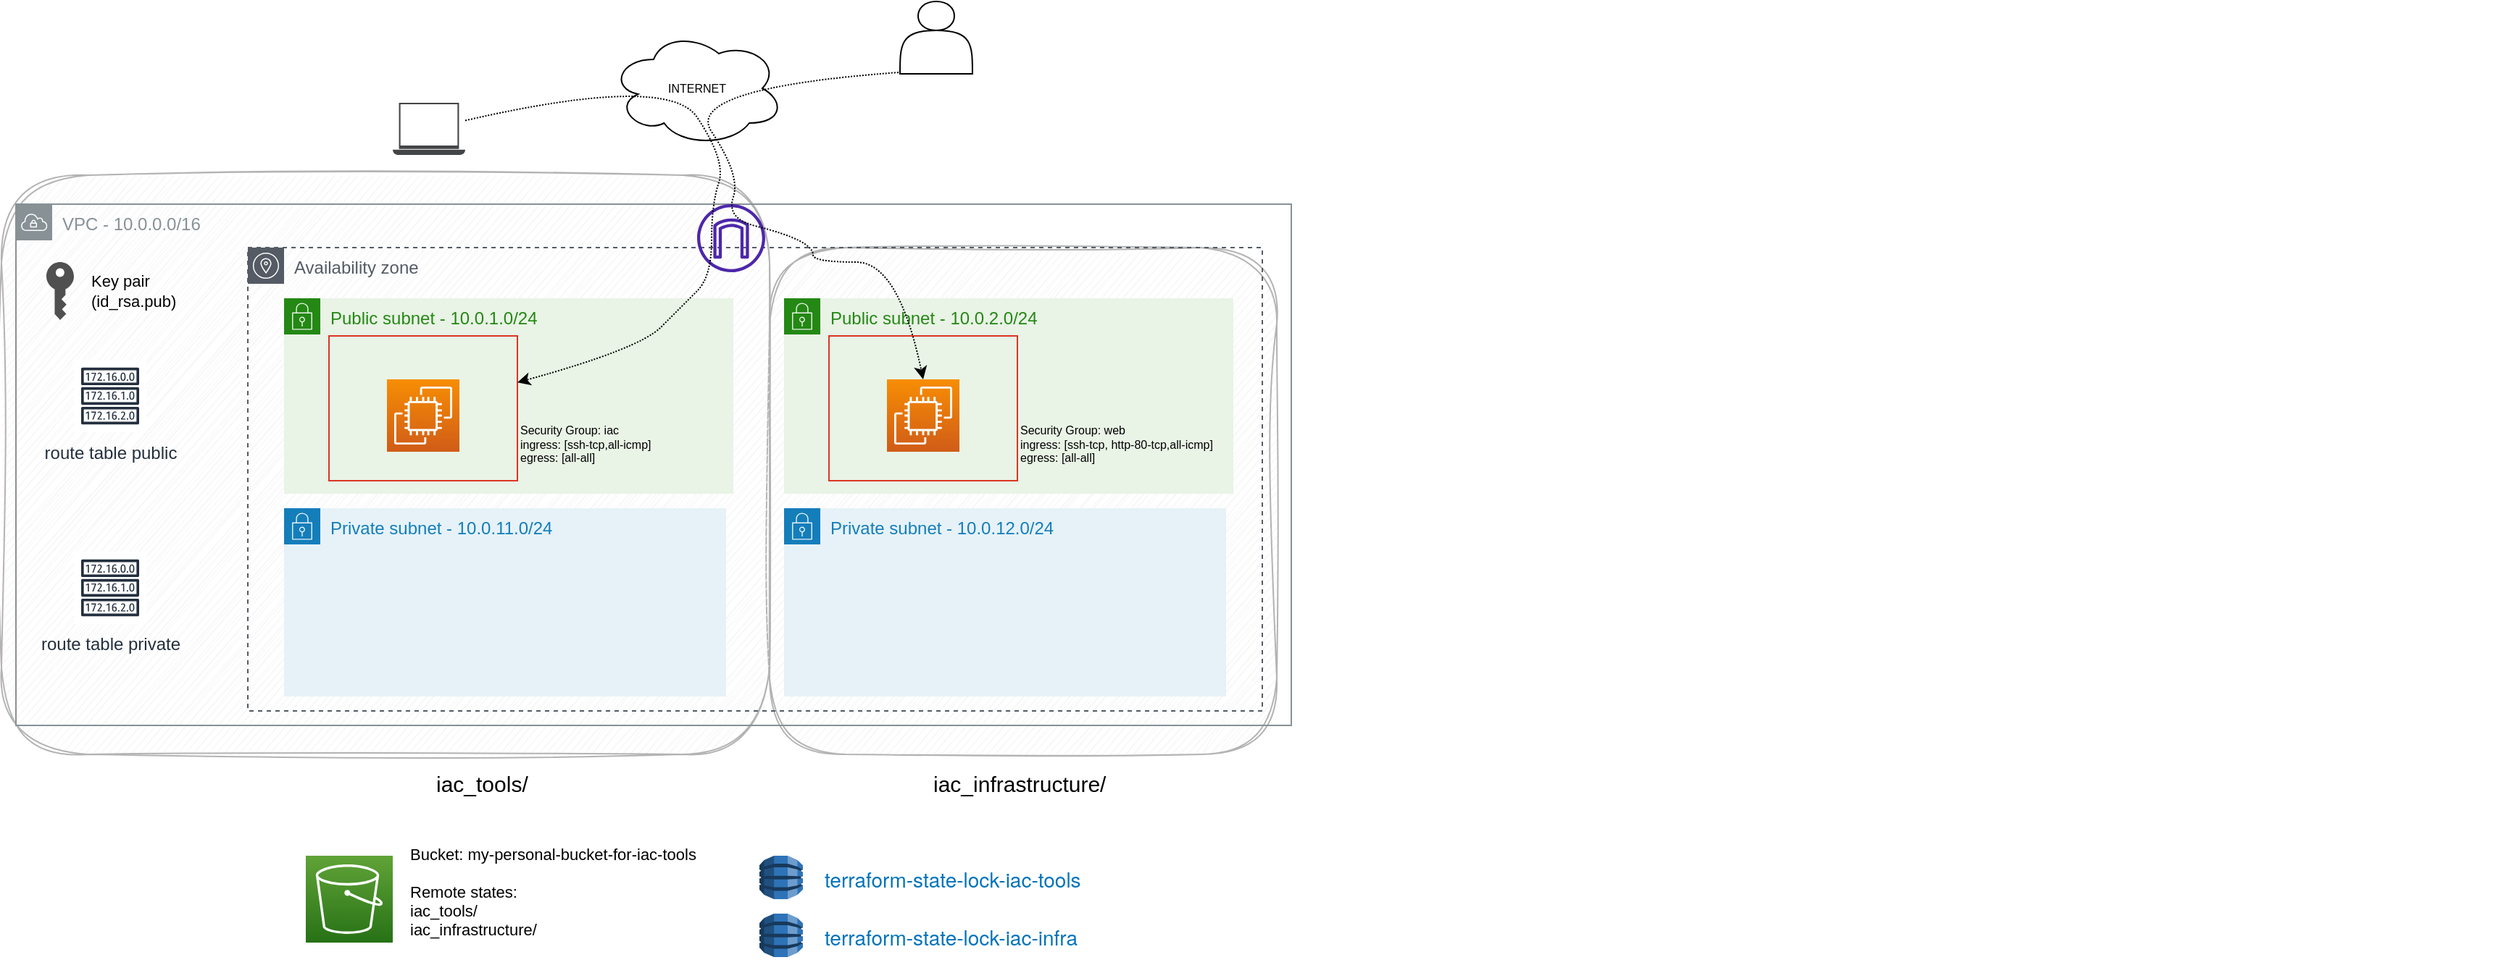 <mxfile version="20.7.4" type="github">
  <diagram id="NdXxYkdmBAYruZXfNZ1_" name="Pagina-1">
    <mxGraphModel dx="1781" dy="622" grid="1" gridSize="10" guides="1" tooltips="1" connect="1" arrows="1" fold="1" page="1" pageScale="1" pageWidth="827" pageHeight="1169" math="0" shadow="0">
      <root>
        <mxCell id="0" />
        <mxCell id="1" parent="0" />
        <mxCell id="-OdFSkEys9uMwJtU3NCh-16" value="" style="rounded=1;whiteSpace=wrap;html=1;fontSize=11;fillColor=#f5f5f5;strokeColor=#B3B3B3;fontColor=#333333;sketch=1;curveFitting=1;jiggle=2;" parent="1" vertex="1">
          <mxGeometry x="440" y="190" width="350" height="350" as="geometry" />
        </mxCell>
        <mxCell id="-OdFSkEys9uMwJtU3NCh-15" value="" style="rounded=1;whiteSpace=wrap;html=1;fontSize=11;fillColor=#f5f5f5;strokeColor=#B3B3B3;fontColor=#333333;sketch=1;curveFitting=1;jiggle=2;" parent="1" vertex="1">
          <mxGeometry x="-90" y="140" width="530" height="400" as="geometry" />
        </mxCell>
        <mxCell id="erIRMq-CCrMqLy0ukCyU-4" value="Availability zone" style="sketch=0;outlineConnect=0;gradientColor=none;html=1;whiteSpace=wrap;fontSize=12;fontStyle=0;shape=mxgraph.aws4.group;grIcon=mxgraph.aws4.group_availability_zone;strokeColor=#545B64;fillColor=none;verticalAlign=top;align=left;spacingLeft=30;fontColor=#545B64;dashed=1;" parent="1" vertex="1">
          <mxGeometry x="80" y="190" width="700" height="320" as="geometry" />
        </mxCell>
        <mxCell id="4ONOkg47qgsfn-WRxHIJ-4" value="VPC - 10.0.0.0/16" style="sketch=0;outlineConnect=0;gradientColor=none;html=1;whiteSpace=wrap;fontSize=12;fontStyle=0;shape=mxgraph.aws4.group;grIcon=mxgraph.aws4.group_vpc;strokeColor=#879196;fillColor=none;verticalAlign=top;align=left;spacingLeft=30;fontColor=#879196;dashed=0;" parent="1" vertex="1">
          <mxGeometry x="-80" y="160" width="880" height="360" as="geometry" />
        </mxCell>
        <mxCell id="4ONOkg47qgsfn-WRxHIJ-5" value="Public subnet - 10.0.1.0/24" style="points=[[0,0],[0.25,0],[0.5,0],[0.75,0],[1,0],[1,0.25],[1,0.5],[1,0.75],[1,1],[0.75,1],[0.5,1],[0.25,1],[0,1],[0,0.75],[0,0.5],[0,0.25]];outlineConnect=0;gradientColor=none;html=1;whiteSpace=wrap;fontSize=12;fontStyle=0;container=1;pointerEvents=0;collapsible=0;recursiveResize=0;shape=mxgraph.aws4.group;grIcon=mxgraph.aws4.group_security_group;grStroke=0;strokeColor=#248814;fillColor=#E9F3E6;verticalAlign=top;align=left;spacingLeft=30;fontColor=#248814;dashed=0;" parent="1" vertex="1">
          <mxGeometry x="105" y="225" width="310" height="135" as="geometry" />
        </mxCell>
        <mxCell id="4ONOkg47qgsfn-WRxHIJ-9" value="" style="fillColor=none;strokeColor=#DD3522;verticalAlign=top;fontStyle=0;fontColor=#DD3522;" parent="4ONOkg47qgsfn-WRxHIJ-5" vertex="1">
          <mxGeometry x="31" y="26" width="130" height="100" as="geometry" />
        </mxCell>
        <mxCell id="4ONOkg47qgsfn-WRxHIJ-6" value="" style="sketch=0;points=[[0,0,0],[0.25,0,0],[0.5,0,0],[0.75,0,0],[1,0,0],[0,1,0],[0.25,1,0],[0.5,1,0],[0.75,1,0],[1,1,0],[0,0.25,0],[0,0.5,0],[0,0.75,0],[1,0.25,0],[1,0.5,0],[1,0.75,0]];outlineConnect=0;fontColor=#232F3E;gradientColor=#F78E04;gradientDirection=north;fillColor=#D05C17;strokeColor=#ffffff;dashed=0;verticalLabelPosition=bottom;verticalAlign=top;align=center;html=1;fontSize=12;fontStyle=0;aspect=fixed;shape=mxgraph.aws4.resourceIcon;resIcon=mxgraph.aws4.ec2;" parent="4ONOkg47qgsfn-WRxHIJ-5" vertex="1">
          <mxGeometry x="71" y="56" width="50" height="50" as="geometry" />
        </mxCell>
        <mxCell id="4ONOkg47qgsfn-WRxHIJ-12" value="Security Group: iac&lt;br style=&quot;font-size: 8px;&quot;&gt;ingress: [ssh-tcp,all-icmp]&lt;br style=&quot;font-size: 8px;&quot;&gt;egress: [all-all]" style="text;html=1;strokeColor=none;fillColor=none;align=left;verticalAlign=middle;whiteSpace=wrap;rounded=0;fontSize=8;" parent="4ONOkg47qgsfn-WRxHIJ-5" vertex="1">
          <mxGeometry x="161" y="76" width="120" height="50" as="geometry" />
        </mxCell>
        <mxCell id="4ONOkg47qgsfn-WRxHIJ-11" value="" style="sketch=0;outlineConnect=0;fontColor=#232F3E;gradientColor=none;fillColor=#4D27AA;strokeColor=none;dashed=0;verticalLabelPosition=bottom;verticalAlign=top;align=center;html=1;fontSize=12;fontStyle=0;aspect=fixed;pointerEvents=1;shape=mxgraph.aws4.internet_gateway;" parent="1" vertex="1">
          <mxGeometry x="390" y="160" width="47" height="47" as="geometry" />
        </mxCell>
        <mxCell id="4ONOkg47qgsfn-WRxHIJ-13" value="" style="sketch=0;pointerEvents=1;shadow=0;dashed=0;html=1;strokeColor=none;fillColor=#434445;aspect=fixed;labelPosition=center;verticalLabelPosition=bottom;verticalAlign=top;align=center;outlineConnect=0;shape=mxgraph.vvd.laptop;" parent="1" vertex="1">
          <mxGeometry x="180" y="90" width="50" height="36" as="geometry" />
        </mxCell>
        <mxCell id="erIRMq-CCrMqLy0ukCyU-3" value="Private subnet - 10.0.11.0/24" style="points=[[0,0],[0.25,0],[0.5,0],[0.75,0],[1,0],[1,0.25],[1,0.5],[1,0.75],[1,1],[0.75,1],[0.5,1],[0.25,1],[0,1],[0,0.75],[0,0.5],[0,0.25]];outlineConnect=0;gradientColor=none;html=1;whiteSpace=wrap;fontSize=12;fontStyle=0;container=1;pointerEvents=0;collapsible=0;recursiveResize=0;shape=mxgraph.aws4.group;grIcon=mxgraph.aws4.group_security_group;grStroke=0;strokeColor=#147EBA;fillColor=#E6F2F8;verticalAlign=top;align=left;spacingLeft=30;fontColor=#147EBA;dashed=0;" parent="1" vertex="1">
          <mxGeometry x="105" y="370" width="305" height="130" as="geometry" />
        </mxCell>
        <mxCell id="-OdFSkEys9uMwJtU3NCh-1" value="Public subnet - 10.0.2.0/24" style="points=[[0,0],[0.25,0],[0.5,0],[0.75,0],[1,0],[1,0.25],[1,0.5],[1,0.75],[1,1],[0.75,1],[0.5,1],[0.25,1],[0,1],[0,0.75],[0,0.5],[0,0.25]];outlineConnect=0;gradientColor=none;html=1;whiteSpace=wrap;fontSize=12;fontStyle=0;container=1;pointerEvents=0;collapsible=0;recursiveResize=0;shape=mxgraph.aws4.group;grIcon=mxgraph.aws4.group_security_group;grStroke=0;strokeColor=#248814;fillColor=#E9F3E6;verticalAlign=top;align=left;spacingLeft=30;fontColor=#248814;dashed=0;" parent="1" vertex="1">
          <mxGeometry x="450" y="225" width="310" height="135" as="geometry" />
        </mxCell>
        <mxCell id="-OdFSkEys9uMwJtU3NCh-2" value="" style="fillColor=none;strokeColor=#DD3522;verticalAlign=top;fontStyle=0;fontColor=#DD3522;" parent="-OdFSkEys9uMwJtU3NCh-1" vertex="1">
          <mxGeometry x="31" y="26" width="130" height="100" as="geometry" />
        </mxCell>
        <mxCell id="-OdFSkEys9uMwJtU3NCh-3" value="" style="sketch=0;points=[[0,0,0],[0.25,0,0],[0.5,0,0],[0.75,0,0],[1,0,0],[0,1,0],[0.25,1,0],[0.5,1,0],[0.75,1,0],[1,1,0],[0,0.25,0],[0,0.5,0],[0,0.75,0],[1,0.25,0],[1,0.5,0],[1,0.75,0]];outlineConnect=0;fontColor=#232F3E;gradientColor=#F78E04;gradientDirection=north;fillColor=#D05C17;strokeColor=#ffffff;dashed=0;verticalLabelPosition=bottom;verticalAlign=top;align=center;html=1;fontSize=12;fontStyle=0;aspect=fixed;shape=mxgraph.aws4.resourceIcon;resIcon=mxgraph.aws4.ec2;" parent="-OdFSkEys9uMwJtU3NCh-1" vertex="1">
          <mxGeometry x="71" y="56" width="50" height="50" as="geometry" />
        </mxCell>
        <mxCell id="-OdFSkEys9uMwJtU3NCh-4" value="Security Group: web&lt;br style=&quot;font-size: 8px;&quot;&gt;ingress: [ssh-tcp, http-80-tcp,all-icmp]&lt;br style=&quot;font-size: 8px;&quot;&gt;egress: [all-all]" style="text;html=1;strokeColor=none;fillColor=none;align=left;verticalAlign=middle;whiteSpace=wrap;rounded=0;fontSize=8;" parent="-OdFSkEys9uMwJtU3NCh-1" vertex="1">
          <mxGeometry x="161" y="76" width="139" height="50" as="geometry" />
        </mxCell>
        <mxCell id="-OdFSkEys9uMwJtU3NCh-5" value="Private subnet - 10.0.12.0/24" style="points=[[0,0],[0.25,0],[0.5,0],[0.75,0],[1,0],[1,0.25],[1,0.5],[1,0.75],[1,1],[0.75,1],[0.5,1],[0.25,1],[0,1],[0,0.75],[0,0.5],[0,0.25]];outlineConnect=0;gradientColor=none;html=1;whiteSpace=wrap;fontSize=12;fontStyle=0;container=1;pointerEvents=0;collapsible=0;recursiveResize=0;shape=mxgraph.aws4.group;grIcon=mxgraph.aws4.group_security_group;grStroke=0;strokeColor=#147EBA;fillColor=#E6F2F8;verticalAlign=top;align=left;spacingLeft=30;fontColor=#147EBA;dashed=0;" parent="1" vertex="1">
          <mxGeometry x="450" y="370" width="305" height="130" as="geometry" />
        </mxCell>
        <mxCell id="-OdFSkEys9uMwJtU3NCh-6" value="" style="shape=actor;whiteSpace=wrap;html=1;fontSize=8;" parent="1" vertex="1">
          <mxGeometry x="530" y="20" width="50" height="50" as="geometry" />
        </mxCell>
        <mxCell id="-OdFSkEys9uMwJtU3NCh-7" value="INTERNET" style="ellipse;shape=cloud;whiteSpace=wrap;html=1;fontSize=8;" parent="1" vertex="1">
          <mxGeometry x="330" y="40" width="120" height="80" as="geometry" />
        </mxCell>
        <mxCell id="-OdFSkEys9uMwJtU3NCh-8" value="" style="curved=1;endArrow=classic;html=1;rounded=0;exitX=-0.02;exitY=0.98;exitDx=0;exitDy=0;exitPerimeter=0;entryX=0.5;entryY=0;entryDx=0;entryDy=0;entryPerimeter=0;dashed=1;dashPattern=1 1;" parent="1" source="-OdFSkEys9uMwJtU3NCh-6" target="-OdFSkEys9uMwJtU3NCh-3" edge="1">
          <mxGeometry width="50" height="50" relative="1" as="geometry">
            <mxPoint x="240" y="112.242" as="sourcePoint" />
            <mxPoint x="276" y="293.114" as="targetPoint" />
            <Array as="points">
              <mxPoint x="380" y="80" />
              <mxPoint x="420" y="140" />
              <mxPoint x="410" y="170" />
              <mxPoint x="450" y="180" />
              <mxPoint x="470" y="190" />
              <mxPoint x="470" y="200" />
              <mxPoint x="529" y="200" />
            </Array>
          </mxGeometry>
        </mxCell>
        <mxCell id="4ONOkg47qgsfn-WRxHIJ-14" value="" style="curved=1;endArrow=classic;html=1;rounded=0;dashed=1;dashPattern=1 1;" parent="1" source="4ONOkg47qgsfn-WRxHIJ-13" target="4ONOkg47qgsfn-WRxHIJ-9" edge="1">
          <mxGeometry width="50" height="50" relative="1" as="geometry">
            <mxPoint x="430" y="350" as="sourcePoint" />
            <mxPoint x="480" y="300" as="targetPoint" />
            <Array as="points">
              <mxPoint x="370" y="70" />
              <mxPoint x="410" y="130" />
              <mxPoint x="400" y="160" />
              <mxPoint x="400" y="210" />
              <mxPoint x="380" y="230" />
              <mxPoint x="350" y="260" />
            </Array>
          </mxGeometry>
        </mxCell>
        <mxCell id="-OdFSkEys9uMwJtU3NCh-9" value="" style="sketch=0;points=[[0,0,0],[0.25,0,0],[0.5,0,0],[0.75,0,0],[1,0,0],[0,1,0],[0.25,1,0],[0.5,1,0],[0.75,1,0],[1,1,0],[0,0.25,0],[0,0.5,0],[0,0.75,0],[1,0.25,0],[1,0.5,0],[1,0.75,0]];outlineConnect=0;fontColor=#232F3E;gradientColor=#60A337;gradientDirection=north;fillColor=#277116;strokeColor=#ffffff;dashed=0;verticalLabelPosition=bottom;verticalAlign=top;align=center;html=1;fontSize=12;fontStyle=0;aspect=fixed;shape=mxgraph.aws4.resourceIcon;resIcon=mxgraph.aws4.s3;" parent="1" vertex="1">
          <mxGeometry x="120" y="610" width="60" height="60" as="geometry" />
        </mxCell>
        <mxCell id="-OdFSkEys9uMwJtU3NCh-10" value="Bucket: my-personal-bucket-for-iac-tools&lt;br&gt;&lt;br&gt;Remote states:&lt;br&gt;iac_tools/&lt;br&gt;iac_infrastructure/&lt;br&gt;&lt;ol style=&quot;padding: 0px; margin: 0px; list-style: none; display: flex; align-items: center; width: 1080px; flex-wrap: wrap; caret-color: rgb(22, 25, 31); color: rgb(22, 25, 31); font-family: &amp;quot;Amazon Ember&amp;quot;, &amp;quot;Helvetica Neue&amp;quot;, Roboto, Arial, sans-serif; font-size: 14px; widows: 2;&quot; class=&quot;awsui_breadcrumb-group-list_d19fg_1dr7c_116&quot;&gt;&lt;li style=&quot;padding: 0px; display: inline-block; margin: 0px;&quot; class=&quot;awsui_item_d19fg_1dr7c_105&quot;&gt;&lt;/li&gt;&lt;li style=&quot;padding: 0px; display: inline-block; margin: 0px;&quot; class=&quot;awsui_item_d19fg_1dr7c_105&quot;&gt;&lt;div style=&quot;display: flex;&quot; class=&quot;awsui_breadcrumb_1kosq_w4ewt_97&quot;&gt;&lt;/div&gt;&lt;/li&gt;&lt;/ol&gt;" style="text;html=1;strokeColor=none;fillColor=none;align=left;verticalAlign=middle;whiteSpace=wrap;rounded=0;fontSize=11;" parent="1" vertex="1">
          <mxGeometry x="190" y="610" width="300" height="50" as="geometry" />
        </mxCell>
        <mxCell id="-OdFSkEys9uMwJtU3NCh-11" value="" style="outlineConnect=0;dashed=0;verticalLabelPosition=bottom;verticalAlign=top;align=center;html=1;shape=mxgraph.aws3.dynamo_db;fillColor=#2E73B8;gradientColor=none;fontSize=11;" parent="1" vertex="1">
          <mxGeometry x="433" y="650" width="30" height="30" as="geometry" />
        </mxCell>
        <mxCell id="-OdFSkEys9uMwJtU3NCh-12" value="" style="outlineConnect=0;dashed=0;verticalLabelPosition=bottom;verticalAlign=top;align=center;html=1;shape=mxgraph.aws3.dynamo_db;fillColor=#2E73B8;gradientColor=none;fontSize=11;" parent="1" vertex="1">
          <mxGeometry x="433" y="610" width="30" height="30" as="geometry" />
        </mxCell>
        <mxCell id="-OdFSkEys9uMwJtU3NCh-13" value="&lt;a style=&quot;border-collapse: separate; border-spacing: 0px; caption-side: top; direction: ltr; empty-cells: show; font-variant-ligatures: normal; font-variant-east-asian: normal; font-variant-position: normal; font-stretch: normal; -webkit-hyphens: none; list-style: outside none disc; tab-size: 8; text-align-last: auto; text-shadow: none; visibility: visible; widows: 2; box-sizing: border-box; font-size: 14px; line-height: var(--font-body-m-line-height-i7xxvv, 22px); font-family: &amp;quot;Amazon Ember&amp;quot;, &amp;quot;Helvetica Neue&amp;quot;, Roboto, Arial, sans-serif; display: inline; color: var(--color-text-link-default-753y4e, #0073bb); text-decoration: none; text-decoration-color: transparent; transition-property: color, text-decoration, -webkit-text-decoration; transition-duration: var(--motion-duration-refresh-only-medium-5flen2, 165ms);&quot; data-awsui-focus-visible=&quot;true&quot; href=&quot;https://eu-central-1.console.aws.amazon.com/dynamodbv2/home?region=eu-central-1#table?name=terraform-state-lock-iac-infra&quot; class=&quot;awsui_link_4c84z_14zdt_93 awsui_variant-secondary_4c84z_14zdt_138 awsui_font-size-body-m_4c84z_14zdt_406&quot;&gt;terraform-state-lock-iac-infra&lt;/a&gt;&lt;br&gt;&lt;ol style=&quot;padding: 0px; margin: 0px; list-style: none; display: flex; align-items: center; width: 1080px; flex-wrap: wrap; caret-color: rgb(22, 25, 31); color: rgb(22, 25, 31); font-family: &amp;quot;Amazon Ember&amp;quot;, &amp;quot;Helvetica Neue&amp;quot;, Roboto, Arial, sans-serif; font-size: 14px; widows: 2;&quot; class=&quot;awsui_breadcrumb-group-list_d19fg_1dr7c_116&quot;&gt;&lt;li style=&quot;padding: 0px; display: inline-block; margin: 0px;&quot; class=&quot;awsui_item_d19fg_1dr7c_105&quot;&gt;&lt;/li&gt;&lt;li style=&quot;padding: 0px; display: inline-block; margin: 0px;&quot; class=&quot;awsui_item_d19fg_1dr7c_105&quot;&gt;&lt;div style=&quot;display: flex;&quot; class=&quot;awsui_breadcrumb_1kosq_w4ewt_97&quot;&gt;&lt;/div&gt;&lt;/li&gt;&lt;/ol&gt;" style="text;html=1;strokeColor=none;fillColor=none;align=left;verticalAlign=middle;whiteSpace=wrap;rounded=0;fontSize=11;" parent="1" vertex="1">
          <mxGeometry x="476" y="640" width="300" height="50" as="geometry" />
        </mxCell>
        <mxCell id="-OdFSkEys9uMwJtU3NCh-14" value="&lt;a style=&quot;border-collapse: separate; border-spacing: 0px; caption-side: top; direction: ltr; empty-cells: show; font-variant-ligatures: normal; font-variant-east-asian: normal; font-variant-position: normal; font-stretch: normal; -webkit-hyphens: none; list-style: outside none disc; tab-size: 8; text-align-last: auto; text-shadow: none; visibility: visible; widows: 2; box-sizing: border-box; font-size: 14px; line-height: var(--font-body-m-line-height-i7xxvv, 22px); font-family: &amp;quot;Amazon Ember&amp;quot;, &amp;quot;Helvetica Neue&amp;quot;, Roboto, Arial, sans-serif; display: inline; color: var(--color-text-link-default-753y4e, #0073bb); text-decoration: none; text-decoration-color: transparent; transition-property: color, text-decoration, -webkit-text-decoration; transition-duration: var(--motion-duration-refresh-only-medium-5flen2, 165ms);&quot; data-awsui-focus-visible=&quot;true&quot; href=&quot;https://eu-central-1.console.aws.amazon.com/dynamodbv2/home?region=eu-central-1#table?name=terraform-state-lock-iac-tools&quot; class=&quot;awsui_link_4c84z_14zdt_93 awsui_variant-secondary_4c84z_14zdt_138 awsui_font-size-body-m_4c84z_14zdt_406&quot;&gt;terraform-state-lock-iac-tools&lt;/a&gt;&lt;br&gt;&lt;ol class=&quot;awsui_breadcrumb-group-list_d19fg_1dr7c_116&quot; style=&quot;padding: 0px; margin: 0px; list-style: none; display: flex; align-items: center; width: 1080px; flex-wrap: wrap; caret-color: rgb(22, 25, 31); color: rgb(22, 25, 31); font-family: &amp;quot;Amazon Ember&amp;quot;, &amp;quot;Helvetica Neue&amp;quot;, Roboto, Arial, sans-serif; font-size: 14px; widows: 2;&quot;&gt;&lt;li class=&quot;awsui_item_d19fg_1dr7c_105&quot; style=&quot;padding: 0px; display: inline-block; margin: 0px;&quot;&gt;&lt;/li&gt;&lt;li class=&quot;awsui_item_d19fg_1dr7c_105&quot; style=&quot;padding: 0px; display: inline-block; margin: 0px;&quot;&gt;&lt;div class=&quot;awsui_breadcrumb_1kosq_w4ewt_97&quot; style=&quot;display: flex;&quot;&gt;&lt;/div&gt;&lt;/li&gt;&lt;/ol&gt;" style="text;html=1;strokeColor=none;fillColor=none;align=left;verticalAlign=middle;whiteSpace=wrap;rounded=0;fontSize=11;" parent="1" vertex="1">
          <mxGeometry x="476" y="600" width="300" height="50" as="geometry" />
        </mxCell>
        <mxCell id="-OdFSkEys9uMwJtU3NCh-17" value="iac_tools/&lt;br style=&quot;font-size: 15px;&quot;&gt;&lt;ol style=&quot;padding: 0px; margin: 0px; list-style: none; display: flex; align-items: center; width: 1080px; flex-wrap: wrap; caret-color: rgb(22, 25, 31); color: rgb(22, 25, 31); font-family: &amp;quot;Amazon Ember&amp;quot;, &amp;quot;Helvetica Neue&amp;quot;, Roboto, Arial, sans-serif; font-size: 15px; widows: 2;&quot; class=&quot;awsui_breadcrumb-group-list_d19fg_1dr7c_116&quot;&gt;&lt;li style=&quot;padding: 0px; display: inline-block; margin: 0px; font-size: 15px;&quot; class=&quot;awsui_item_d19fg_1dr7c_105&quot;&gt;&lt;/li&gt;&lt;li style=&quot;padding: 0px; display: inline-block; margin: 0px; font-size: 15px;&quot; class=&quot;awsui_item_d19fg_1dr7c_105&quot;&gt;&lt;div style=&quot;display: flex; font-size: 15px;&quot; class=&quot;awsui_breadcrumb_1kosq_w4ewt_97&quot;&gt;&lt;/div&gt;&lt;/li&gt;&lt;/ol&gt;" style="text;html=1;strokeColor=none;fillColor=none;align=left;verticalAlign=middle;whiteSpace=wrap;rounded=0;fontSize=15;strokeWidth=1;" parent="1" vertex="1">
          <mxGeometry x="208" y="534.5" width="74" height="50" as="geometry" />
        </mxCell>
        <mxCell id="-OdFSkEys9uMwJtU3NCh-18" value="iac_infrastructure/&lt;br style=&quot;font-size: 15px;&quot;&gt;&lt;ol style=&quot;padding: 0px; margin: 0px; list-style: none; display: flex; align-items: center; width: 1080px; flex-wrap: wrap; caret-color: rgb(22, 25, 31); color: rgb(22, 25, 31); font-family: &amp;quot;Amazon Ember&amp;quot;, &amp;quot;Helvetica Neue&amp;quot;, Roboto, Arial, sans-serif; font-size: 15px; widows: 2;&quot; class=&quot;awsui_breadcrumb-group-list_d19fg_1dr7c_116&quot;&gt;&lt;li style=&quot;padding: 0px; display: inline-block; margin: 0px; font-size: 15px;&quot; class=&quot;awsui_item_d19fg_1dr7c_105&quot;&gt;&lt;/li&gt;&lt;li style=&quot;padding: 0px; display: inline-block; margin: 0px; font-size: 15px;&quot; class=&quot;awsui_item_d19fg_1dr7c_105&quot;&gt;&lt;div style=&quot;display: flex; font-size: 15px;&quot; class=&quot;awsui_breadcrumb_1kosq_w4ewt_97&quot;&gt;&lt;/div&gt;&lt;/li&gt;&lt;/ol&gt;" style="text;html=1;strokeColor=none;fillColor=none;align=left;verticalAlign=middle;whiteSpace=wrap;rounded=0;fontSize=15;" parent="1" vertex="1">
          <mxGeometry x="551" y="535" width="150" height="50" as="geometry" />
        </mxCell>
        <mxCell id="Z9EOCP5M0FmgaWg0Afnb-1" value="route table public" style="sketch=0;outlineConnect=0;fontColor=#232F3E;gradientColor=none;strokeColor=#232F3E;fillColor=#ffffff;dashed=0;verticalLabelPosition=bottom;verticalAlign=top;align=center;html=1;fontSize=12;fontStyle=0;aspect=fixed;shape=mxgraph.aws4.resourceIcon;resIcon=mxgraph.aws4.route_table;" vertex="1" parent="1">
          <mxGeometry x="-40" y="267.5" width="50" height="50" as="geometry" />
        </mxCell>
        <mxCell id="Z9EOCP5M0FmgaWg0Afnb-4" value="route table private" style="sketch=0;outlineConnect=0;fontColor=#232F3E;gradientColor=none;strokeColor=#232F3E;fillColor=#ffffff;dashed=0;verticalLabelPosition=bottom;verticalAlign=top;align=center;html=1;fontSize=12;fontStyle=0;aspect=fixed;shape=mxgraph.aws4.resourceIcon;resIcon=mxgraph.aws4.route_table;" vertex="1" parent="1">
          <mxGeometry x="-40" y="400" width="50" height="50" as="geometry" />
        </mxCell>
        <mxCell id="Z9EOCP5M0FmgaWg0Afnb-5" value="" style="sketch=0;pointerEvents=1;shadow=0;dashed=0;html=1;strokeColor=none;fillColor=#505050;labelPosition=center;verticalLabelPosition=bottom;verticalAlign=top;outlineConnect=0;align=center;shape=mxgraph.office.security.key_permissions;" vertex="1" parent="1">
          <mxGeometry x="-59" y="200" width="19" height="40" as="geometry" />
        </mxCell>
        <mxCell id="Z9EOCP5M0FmgaWg0Afnb-6" value="Key pair &lt;br&gt;(id_rsa.pub)&lt;br&gt;&lt;ol style=&quot;padding: 0px; margin: 0px; list-style: none; display: flex; align-items: center; width: 1080px; flex-wrap: wrap; caret-color: rgb(22, 25, 31); color: rgb(22, 25, 31); font-family: &amp;quot;Amazon Ember&amp;quot;, &amp;quot;Helvetica Neue&amp;quot;, Roboto, Arial, sans-serif; font-size: 14px; widows: 2;&quot; class=&quot;awsui_breadcrumb-group-list_d19fg_1dr7c_116&quot;&gt;&lt;li style=&quot;padding: 0px; display: inline-block; margin: 0px;&quot; class=&quot;awsui_item_d19fg_1dr7c_105&quot;&gt;&lt;/li&gt;&lt;li style=&quot;padding: 0px; display: inline-block; margin: 0px;&quot; class=&quot;awsui_item_d19fg_1dr7c_105&quot;&gt;&lt;div style=&quot;display: flex;&quot; class=&quot;awsui_breadcrumb_1kosq_w4ewt_97&quot;&gt;&lt;/div&gt;&lt;/li&gt;&lt;/ol&gt;" style="text;html=1;strokeColor=none;fillColor=none;align=left;verticalAlign=middle;whiteSpace=wrap;rounded=0;fontSize=11;" vertex="1" parent="1">
          <mxGeometry x="-30" y="195" width="120" height="50" as="geometry" />
        </mxCell>
      </root>
    </mxGraphModel>
  </diagram>
</mxfile>
